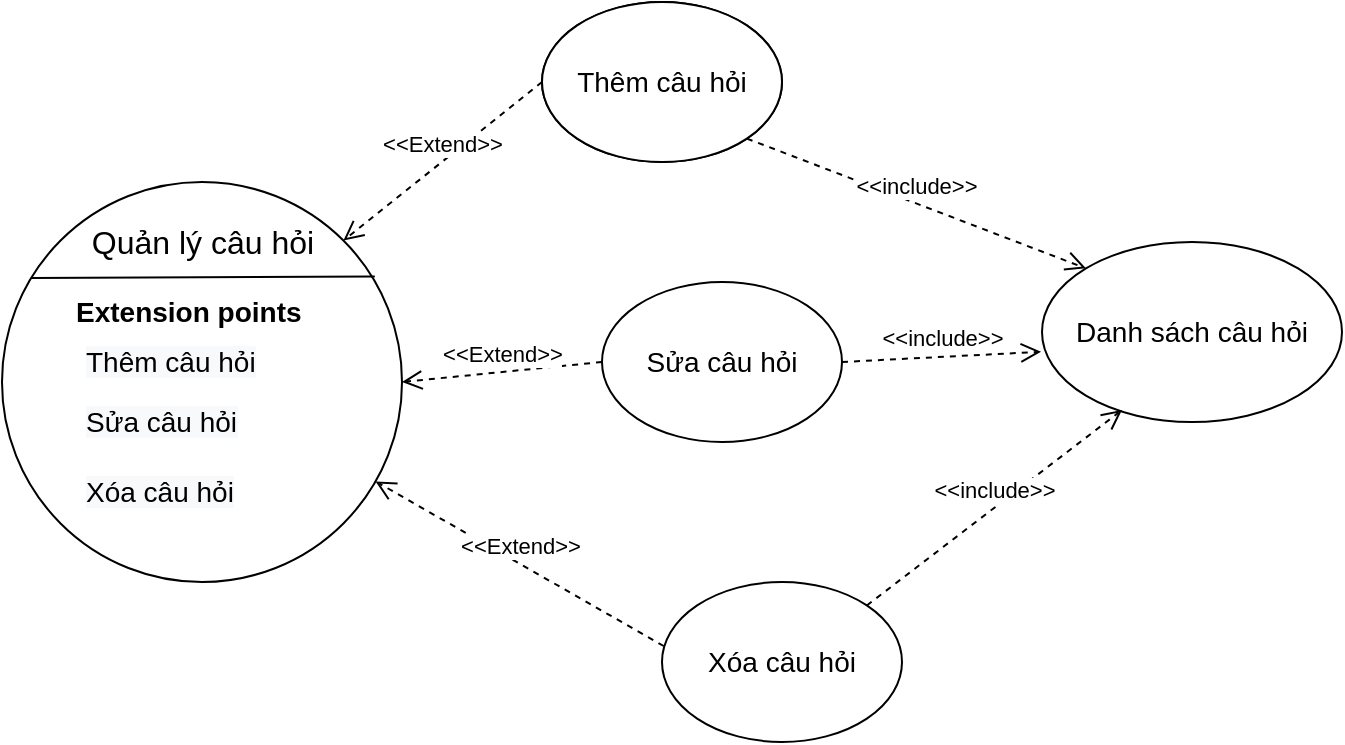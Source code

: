 <mxfile version="15.1.1" type="device"><diagram id="Om6AKcVQPbS0g4-CRYKm" name="Page-1"><mxGraphModel dx="1038" dy="588" grid="1" gridSize="10" guides="1" tooltips="1" connect="1" arrows="1" fold="1" page="1" pageScale="1" pageWidth="827" pageHeight="1169" math="0" shadow="0"><root><mxCell id="0"/><mxCell id="1" parent="0"/><mxCell id="sEHe1qLxjSNEM-qLcDCa-2" value="" style="ellipse;whiteSpace=wrap;html=1;aspect=fixed;" vertex="1" parent="1"><mxGeometry x="100" y="170" width="200" height="200" as="geometry"/></mxCell><mxCell id="sEHe1qLxjSNEM-qLcDCa-3" value="" style="endArrow=none;html=1;exitX=0.072;exitY=0.24;exitDx=0;exitDy=0;exitPerimeter=0;entryX=0.932;entryY=0.236;entryDx=0;entryDy=0;entryPerimeter=0;" edge="1" parent="1" source="sEHe1qLxjSNEM-qLcDCa-2" target="sEHe1qLxjSNEM-qLcDCa-2"><mxGeometry width="50" height="50" relative="1" as="geometry"><mxPoint x="320" y="330" as="sourcePoint"/><mxPoint x="280" y="215" as="targetPoint"/></mxGeometry></mxCell><mxCell id="sEHe1qLxjSNEM-qLcDCa-4" value="&lt;font style=&quot;font-size: 16px&quot;&gt;Quản lý câu hỏi&lt;/font&gt;" style="text;html=1;align=center;verticalAlign=middle;resizable=0;points=[];autosize=1;strokeColor=none;fillColor=none;" vertex="1" parent="1"><mxGeometry x="135" y="190" width="130" height="20" as="geometry"/></mxCell><mxCell id="sEHe1qLxjSNEM-qLcDCa-5" value="&lt;font style=&quot;font-size: 14px&quot;&gt;Thêm câu hỏi&lt;/font&gt;" style="ellipse;whiteSpace=wrap;html=1;" vertex="1" parent="1"><mxGeometry x="370" y="80" width="120" height="80" as="geometry"/></mxCell><mxCell id="sEHe1qLxjSNEM-qLcDCa-6" value="&lt;font style=&quot;font-size: 14px&quot;&gt;Thêm câu hỏi&lt;/font&gt;" style="ellipse;whiteSpace=wrap;html=1;" vertex="1" parent="1"><mxGeometry x="370" y="80" width="120" height="80" as="geometry"/></mxCell><mxCell id="sEHe1qLxjSNEM-qLcDCa-7" value="&lt;font style=&quot;font-size: 14px&quot;&gt;Sửa câu hỏi&lt;/font&gt;" style="ellipse;whiteSpace=wrap;html=1;" vertex="1" parent="1"><mxGeometry x="400" y="220" width="120" height="80" as="geometry"/></mxCell><mxCell id="sEHe1qLxjSNEM-qLcDCa-8" value="&lt;span style=&quot;font-size: 14px&quot;&gt;Xóa câu hỏi&lt;/span&gt;" style="ellipse;whiteSpace=wrap;html=1;" vertex="1" parent="1"><mxGeometry x="430" y="370" width="120" height="80" as="geometry"/></mxCell><mxCell id="sEHe1qLxjSNEM-qLcDCa-9" value="&lt;font style=&quot;font-size: 14px&quot;&gt;Danh sách câu hỏi&lt;/font&gt;" style="ellipse;whiteSpace=wrap;html=1;" vertex="1" parent="1"><mxGeometry x="620" y="200" width="150" height="90" as="geometry"/></mxCell><mxCell id="sEHe1qLxjSNEM-qLcDCa-14" value="&amp;lt;&amp;lt;Extend&amp;gt;&amp;gt;" style="html=1;verticalAlign=bottom;endArrow=open;dashed=1;endSize=8;exitX=0;exitY=0.5;exitDx=0;exitDy=0;entryX=1;entryY=0;entryDx=0;entryDy=0;" edge="1" parent="1" source="sEHe1qLxjSNEM-qLcDCa-6" target="sEHe1qLxjSNEM-qLcDCa-2"><mxGeometry relative="1" as="geometry"><mxPoint x="450" y="300" as="sourcePoint"/><mxPoint x="370" y="300" as="targetPoint"/></mxGeometry></mxCell><mxCell id="sEHe1qLxjSNEM-qLcDCa-16" value="&amp;lt;&amp;lt;Extend&amp;gt;&amp;gt;" style="html=1;verticalAlign=bottom;endArrow=open;dashed=1;endSize=8;exitX=0;exitY=0.5;exitDx=0;exitDy=0;entryX=1;entryY=0.5;entryDx=0;entryDy=0;" edge="1" parent="1" source="sEHe1qLxjSNEM-qLcDCa-7" target="sEHe1qLxjSNEM-qLcDCa-2"><mxGeometry relative="1" as="geometry"><mxPoint x="380" y="130" as="sourcePoint"/><mxPoint x="280.711" y="209.289" as="targetPoint"/></mxGeometry></mxCell><mxCell id="sEHe1qLxjSNEM-qLcDCa-17" value="&amp;lt;&amp;lt;Extend&amp;gt;&amp;gt;" style="html=1;verticalAlign=bottom;endArrow=open;dashed=1;endSize=8;exitX=0.007;exitY=0.4;exitDx=0;exitDy=0;exitPerimeter=0;" edge="1" parent="1" source="sEHe1qLxjSNEM-qLcDCa-8" target="sEHe1qLxjSNEM-qLcDCa-2"><mxGeometry relative="1" as="geometry"><mxPoint x="390" y="140" as="sourcePoint"/><mxPoint x="290.711" y="219.289" as="targetPoint"/></mxGeometry></mxCell><mxCell id="sEHe1qLxjSNEM-qLcDCa-18" value="&amp;lt;&amp;lt;include&amp;gt;&amp;gt;" style="html=1;verticalAlign=bottom;endArrow=open;dashed=1;endSize=8;exitX=1;exitY=1;exitDx=0;exitDy=0;entryX=0;entryY=0;entryDx=0;entryDy=0;" edge="1" parent="1" source="sEHe1qLxjSNEM-qLcDCa-6" target="sEHe1qLxjSNEM-qLcDCa-9"><mxGeometry relative="1" as="geometry"><mxPoint x="400" y="150" as="sourcePoint"/><mxPoint x="300.711" y="229.289" as="targetPoint"/></mxGeometry></mxCell><mxCell id="sEHe1qLxjSNEM-qLcDCa-19" value="&amp;lt;&amp;lt;include&amp;gt;&amp;gt;" style="html=1;verticalAlign=bottom;endArrow=open;dashed=1;endSize=8;exitX=1;exitY=0.5;exitDx=0;exitDy=0;entryX=0;entryY=0;entryDx=0;entryDy=0;" edge="1" parent="1" source="sEHe1qLxjSNEM-qLcDCa-7"><mxGeometry relative="1" as="geometry"><mxPoint x="449.996" y="190.004" as="sourcePoint"/><mxPoint x="619.537" y="254.9" as="targetPoint"/></mxGeometry></mxCell><mxCell id="sEHe1qLxjSNEM-qLcDCa-20" value="&amp;lt;&amp;lt;include&amp;gt;&amp;gt;" style="html=1;verticalAlign=bottom;endArrow=open;dashed=1;endSize=8;exitX=1;exitY=0;exitDx=0;exitDy=0;" edge="1" parent="1" source="sEHe1qLxjSNEM-qLcDCa-8"><mxGeometry relative="1" as="geometry"><mxPoint x="492.426" y="168.284" as="sourcePoint"/><mxPoint x="660" y="284" as="targetPoint"/></mxGeometry></mxCell><mxCell id="sEHe1qLxjSNEM-qLcDCa-21" value="&lt;span style=&quot;color: rgb(0, 0, 0); font-family: helvetica; font-size: 14px; font-style: normal; font-weight: 400; letter-spacing: normal; text-align: center; text-indent: 0px; text-transform: none; word-spacing: 0px; background-color: rgb(248, 249, 250); display: inline; float: none;&quot;&gt;Thêm câu hỏi&lt;/span&gt;" style="text;whiteSpace=wrap;html=1;" vertex="1" parent="1"><mxGeometry x="140" y="245" width="110" height="30" as="geometry"/></mxCell><mxCell id="sEHe1qLxjSNEM-qLcDCa-22" value="&lt;span style=&quot;color: rgb(0, 0, 0); font-family: helvetica; font-size: 14px; font-style: normal; font-weight: 400; letter-spacing: normal; text-align: center; text-indent: 0px; text-transform: none; word-spacing: 0px; background-color: rgb(248, 249, 250); display: inline; float: none;&quot;&gt;Sửa câu hỏi&lt;/span&gt;" style="text;whiteSpace=wrap;html=1;" vertex="1" parent="1"><mxGeometry x="140" y="275" width="100" height="30" as="geometry"/></mxCell><mxCell id="sEHe1qLxjSNEM-qLcDCa-23" value="&lt;span style=&quot;color: rgb(0, 0, 0); font-family: helvetica; font-size: 14px; font-style: normal; font-weight: 400; letter-spacing: normal; text-align: center; text-indent: 0px; text-transform: none; word-spacing: 0px; background-color: rgb(248, 249, 250); display: inline; float: none;&quot;&gt;Xóa câu hỏi&lt;/span&gt;" style="text;whiteSpace=wrap;html=1;" vertex="1" parent="1"><mxGeometry x="140" y="310" width="100" height="30" as="geometry"/></mxCell><mxCell id="sEHe1qLxjSNEM-qLcDCa-24" value="&lt;div style=&quot;text-align: center&quot;&gt;&lt;font face=&quot;helvetica&quot;&gt;&lt;span style=&quot;font-size: 14px&quot;&gt;&lt;b&gt;Extension points&lt;/b&gt;&lt;/span&gt;&lt;/font&gt;&lt;/div&gt;" style="text;whiteSpace=wrap;html=1;" vertex="1" parent="1"><mxGeometry x="135" y="220" width="130" height="30" as="geometry"/></mxCell></root></mxGraphModel></diagram></mxfile>